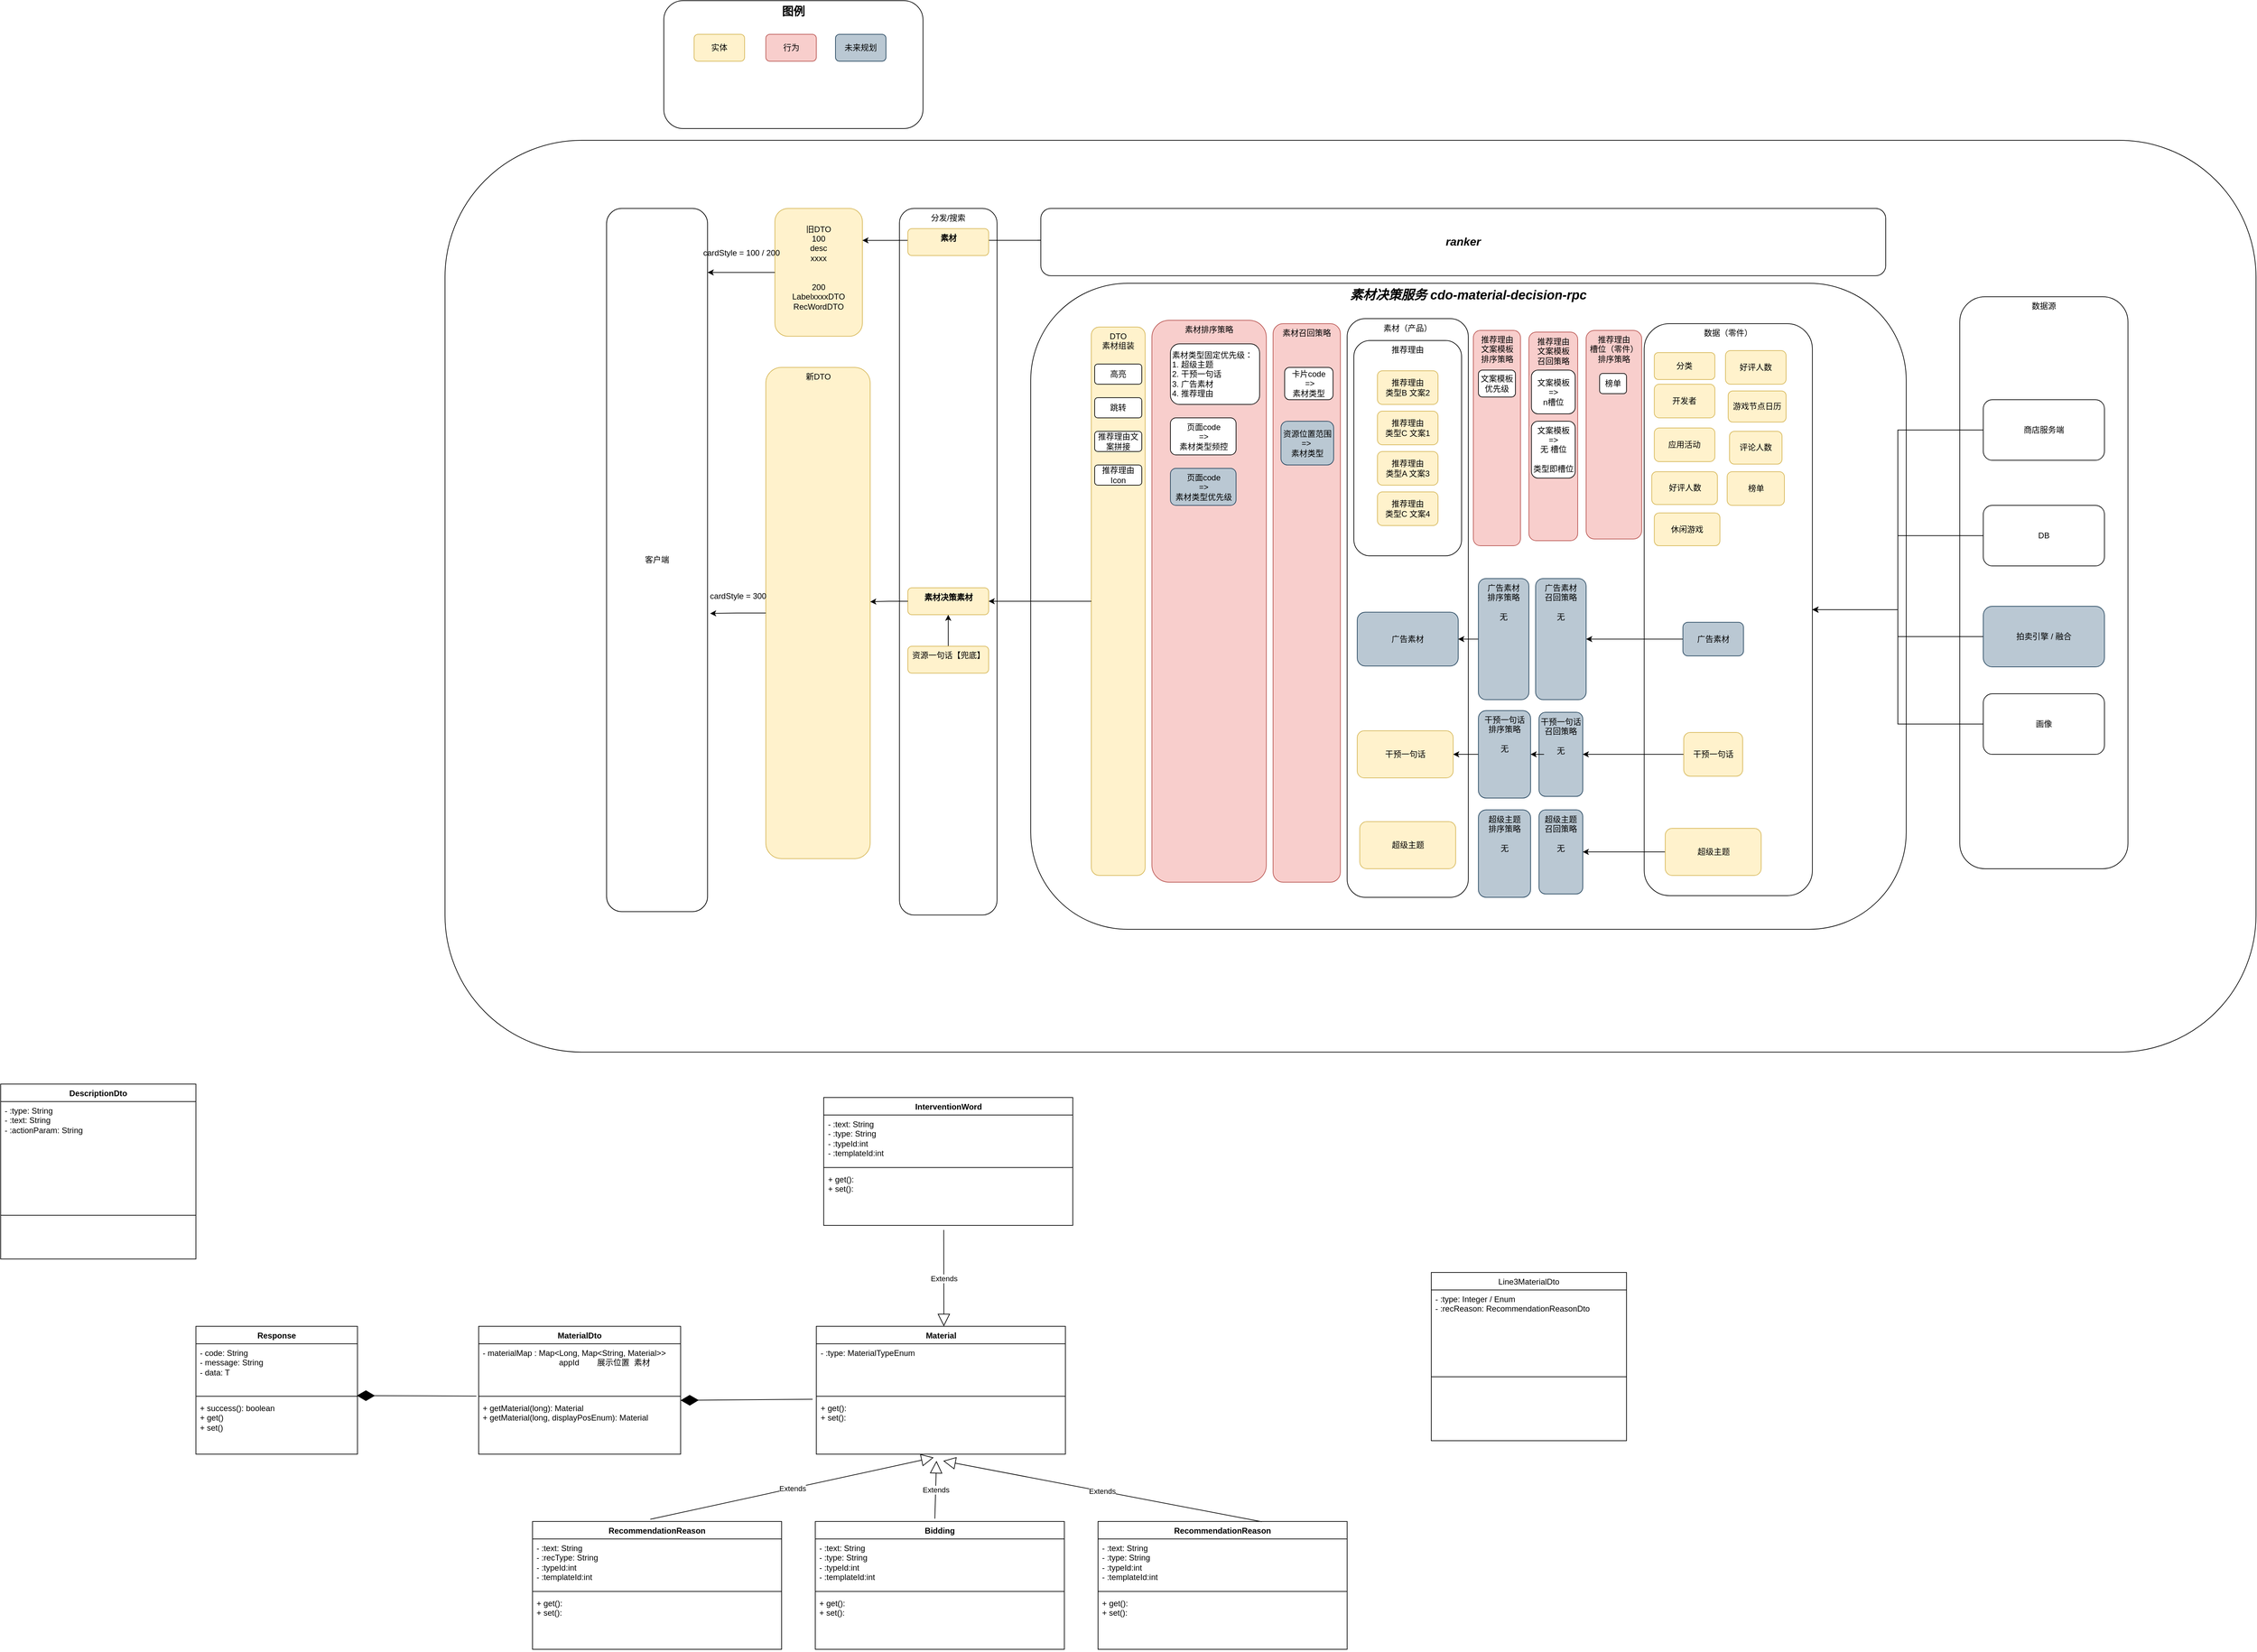 <mxfile version="24.8.6">
  <diagram name="第 1 页" id="8LxZiP1NVyg7wSqTXbnJ">
    <mxGraphModel dx="2522" dy="1633" grid="1" gridSize="10" guides="1" tooltips="1" connect="1" arrows="1" fold="1" page="1" pageScale="1" pageWidth="827" pageHeight="1169" math="0" shadow="0">
      <root>
        <mxCell id="0" />
        <mxCell id="1" parent="0" />
        <mxCell id="3B4yekNZGvFQ_pMUscjl-73" value="图例&lt;br style=&quot;font-size: 17px;&quot;&gt;&lt;div style=&quot;font-size: 17px;&quot;&gt;&lt;br style=&quot;font-size: 17px;&quot;&gt;&lt;div style=&quot;font-size: 17px;&quot;&gt;&lt;br style=&quot;font-size: 17px;&quot;&gt;&lt;/div&gt;&lt;/div&gt;" style="rounded=1;whiteSpace=wrap;html=1;verticalAlign=top;fontStyle=1;fontSize=17;" parent="1" vertex="1">
          <mxGeometry x="-165" y="-1110" width="385" height="190" as="geometry" />
        </mxCell>
        <mxCell id="3B4yekNZGvFQ_pMUscjl-66" value=" " style="rounded=1;whiteSpace=wrap;html=1;" parent="1" vertex="1">
          <mxGeometry x="-490" y="-902.5" width="2690" height="1355" as="geometry" />
        </mxCell>
        <mxCell id="1YZOs5OkidO7PdD_BnGx-1" value="素材决策服务 cdo-material-decision-rpc" style="rounded=1;whiteSpace=wrap;html=1;verticalAlign=top;fontStyle=3;fontSize=19;" parent="1" vertex="1">
          <mxGeometry x="380" y="-690" width="1300.47" height="960" as="geometry" />
        </mxCell>
        <mxCell id="3B4yekNZGvFQ_pMUscjl-64" value="数据源" style="rounded=1;whiteSpace=wrap;html=1;verticalAlign=top;" parent="1" vertex="1">
          <mxGeometry x="1760" y="-670" width="249.83" height="850" as="geometry" />
        </mxCell>
        <mxCell id="3B4yekNZGvFQ_pMUscjl-63" value="素材（产品）" style="rounded=1;whiteSpace=wrap;html=1;align=center;verticalAlign=top;" parent="1" vertex="1">
          <mxGeometry x="850" y="-637.5" width="180" height="860" as="geometry" />
        </mxCell>
        <mxCell id="mTAsUbE7UdsPs39N6bfx-13" style="edgeStyle=orthogonalEdgeStyle;rounded=0;orthogonalLoop=1;jettySize=auto;html=1;entryX=1;entryY=0.5;entryDx=0;entryDy=0;" parent="1" source="1YZOs5OkidO7PdD_BnGx-4" target="1YZOs5OkidO7PdD_BnGx-39" edge="1">
          <mxGeometry relative="1" as="geometry" />
        </mxCell>
        <mxCell id="1YZOs5OkidO7PdD_BnGx-4" value="拍卖引擎 / 融合" style="rounded=1;whiteSpace=wrap;html=1;fillColor=#bac8d3;strokeColor=#23445d;" parent="1" vertex="1">
          <mxGeometry x="1794.91" y="-210" width="180" height="90" as="geometry" />
        </mxCell>
        <mxCell id="1YZOs5OkidO7PdD_BnGx-7" value="客户端" style="rounded=1;whiteSpace=wrap;html=1;" parent="1" vertex="1">
          <mxGeometry x="-250" y="-801.25" width="150" height="1045" as="geometry" />
        </mxCell>
        <mxCell id="1YZOs5OkidO7PdD_BnGx-11" value="推荐理由" style="rounded=1;whiteSpace=wrap;html=1;align=center;verticalAlign=top;" parent="1" vertex="1">
          <mxGeometry x="860" y="-605" width="160" height="320" as="geometry" />
        </mxCell>
        <mxCell id="1YZOs5OkidO7PdD_BnGx-39" value="数据（零件）" style="rounded=1;whiteSpace=wrap;html=1;verticalAlign=top;" parent="1" vertex="1">
          <mxGeometry x="1291.25" y="-630" width="249.83" height="850" as="geometry" />
        </mxCell>
        <mxCell id="mTAsUbE7UdsPs39N6bfx-20" style="edgeStyle=orthogonalEdgeStyle;rounded=0;orthogonalLoop=1;jettySize=auto;html=1;entryX=1;entryY=0.5;entryDx=0;entryDy=0;" parent="1" source="1YZOs5OkidO7PdD_BnGx-44" target="1YZOs5OkidO7PdD_BnGx-39" edge="1">
          <mxGeometry relative="1" as="geometry" />
        </mxCell>
        <mxCell id="1YZOs5OkidO7PdD_BnGx-44" value="DB" style="rounded=1;whiteSpace=wrap;html=1;" parent="1" vertex="1">
          <mxGeometry x="1794.91" y="-360" width="180" height="90" as="geometry" />
        </mxCell>
        <mxCell id="1YZOs5OkidO7PdD_BnGx-58" value="广告素材" style="rounded=1;whiteSpace=wrap;html=1;fillColor=#bac8d3;strokeColor=#23445d;" parent="1" vertex="1">
          <mxGeometry x="865" y="-201.25" width="150" height="80" as="geometry" />
        </mxCell>
        <mxCell id="mTAsUbE7UdsPs39N6bfx-2" value="行为" style="rounded=1;whiteSpace=wrap;html=1;verticalAlign=middle;fillColor=#f8cecc;strokeColor=#b85450;" parent="1" vertex="1">
          <mxGeometry x="-13.46" y="-1060" width="75" height="40" as="geometry" />
        </mxCell>
        <mxCell id="1YZOs5OkidO7PdD_BnGx-67" value="榜单" style="rounded=1;whiteSpace=wrap;html=1;fillColor=#fff2cc;strokeColor=#d6b656;" parent="1" vertex="1">
          <mxGeometry x="1414.5" y="-410" width="85" height="50" as="geometry" />
        </mxCell>
        <mxCell id="1YZOs5OkidO7PdD_BnGx-69" value="分类" style="rounded=1;whiteSpace=wrap;html=1;fillColor=#fff2cc;strokeColor=#d6b656;" parent="1" vertex="1">
          <mxGeometry x="1306.25" y="-587" width="90" height="40" as="geometry" />
        </mxCell>
        <mxCell id="3B4yekNZGvFQ_pMUscjl-15" style="edgeStyle=orthogonalEdgeStyle;rounded=0;orthogonalLoop=1;jettySize=auto;html=1;entryX=1;entryY=0.5;entryDx=0;entryDy=0;" parent="1" source="3B4yekNZGvFQ_pMUscjl-21" target="mTAsUbE7UdsPs39N6bfx-82" edge="1">
          <mxGeometry relative="1" as="geometry" />
        </mxCell>
        <mxCell id="3B4yekNZGvFQ_pMUscjl-75" style="edgeStyle=orthogonalEdgeStyle;rounded=0;orthogonalLoop=1;jettySize=auto;html=1;entryX=1;entryY=0.5;entryDx=0;entryDy=0;" parent="1" source="1YZOs5OkidO7PdD_BnGx-78" target="3B4yekNZGvFQ_pMUscjl-22" edge="1">
          <mxGeometry relative="1" as="geometry" />
        </mxCell>
        <mxCell id="1YZOs5OkidO7PdD_BnGx-78" value="干预一句话" style="rounded=1;whiteSpace=wrap;html=1;fillColor=#fff2cc;strokeColor=#d6b656;" parent="1" vertex="1">
          <mxGeometry x="1350" y="-22.5" width="87.5" height="65" as="geometry" />
        </mxCell>
        <mxCell id="mTAsUbE7UdsPs39N6bfx-10" value="素材召回策略" style="rounded=1;whiteSpace=wrap;html=1;verticalAlign=top;fillColor=#f8cecc;strokeColor=#b85450;" parent="1" vertex="1">
          <mxGeometry x="740" y="-630" width="100" height="830" as="geometry" />
        </mxCell>
        <mxCell id="mTAsUbE7UdsPs39N6bfx-16" value="推荐理由&lt;br&gt;文案模板&lt;br&gt;召回策略" style="rounded=1;whiteSpace=wrap;html=1;verticalAlign=top;fillColor=#f8cecc;strokeColor=#b85450;" parent="1" vertex="1">
          <mxGeometry x="1120" y="-617.5" width="72.5" height="310" as="geometry" />
        </mxCell>
        <mxCell id="mTAsUbE7UdsPs39N6bfx-22" value="应用活动" style="rounded=1;whiteSpace=wrap;html=1;fillColor=#fff2cc;strokeColor=#d6b656;" parent="1" vertex="1">
          <mxGeometry x="1306.25" y="-475" width="90" height="50" as="geometry" />
        </mxCell>
        <mxCell id="mTAsUbE7UdsPs39N6bfx-26" value="素材排序策略" style="rounded=1;whiteSpace=wrap;html=1;verticalAlign=top;fillColor=#f8cecc;strokeColor=#b85450;" parent="1" vertex="1">
          <mxGeometry x="560" y="-635" width="170" height="835" as="geometry" />
        </mxCell>
        <mxCell id="mTAsUbE7UdsPs39N6bfx-28" value="素材类型固定优先级：&lt;div&gt;1. 超级主题&lt;br&gt;2. 干预一句话&lt;br&gt;3. 广告素材&lt;br&gt;4. 推荐理由&lt;/div&gt;" style="rounded=1;whiteSpace=wrap;html=1;align=left;" parent="1" vertex="1">
          <mxGeometry x="587.5" y="-600" width="132.5" height="90" as="geometry" />
        </mxCell>
        <mxCell id="mTAsUbE7UdsPs39N6bfx-29" value="DTO&lt;br&gt;素材组装" style="rounded=1;whiteSpace=wrap;html=1;verticalAlign=top;fillColor=#fff2cc;strokeColor=#d6b656;" parent="1" vertex="1">
          <mxGeometry x="470" y="-625" width="80" height="815" as="geometry" />
        </mxCell>
        <mxCell id="mTAsUbE7UdsPs39N6bfx-32" value="推荐理由&lt;br&gt;文案模板&lt;br&gt;排序策略" style="rounded=1;whiteSpace=wrap;html=1;verticalAlign=top;fillColor=#f8cecc;strokeColor=#b85450;" parent="1" vertex="1">
          <mxGeometry x="1037.5" y="-620" width="70" height="320" as="geometry" />
        </mxCell>
        <mxCell id="mTAsUbE7UdsPs39N6bfx-37" value="推荐理由&lt;br&gt;类型C 文案1" style="rounded=1;whiteSpace=wrap;html=1;fillColor=#fff2cc;strokeColor=#d6b656;" parent="1" vertex="1">
          <mxGeometry x="895" y="-500" width="90" height="50" as="geometry" />
        </mxCell>
        <mxCell id="mTAsUbE7UdsPs39N6bfx-39" value="文案模板&lt;br&gt;=&amp;gt;&lt;br&gt;n槽位" style="rounded=1;whiteSpace=wrap;html=1;" parent="1" vertex="1">
          <mxGeometry x="1123.75" y="-561" width="65" height="65" as="geometry" />
        </mxCell>
        <mxCell id="mTAsUbE7UdsPs39N6bfx-45" value="分发/搜索" style="rounded=1;whiteSpace=wrap;html=1;verticalAlign=top;" parent="1" vertex="1">
          <mxGeometry x="185" y="-801.25" width="145" height="1050" as="geometry" />
        </mxCell>
        <mxCell id="mTAsUbE7UdsPs39N6bfx-46" value="未来规划" style="rounded=1;whiteSpace=wrap;html=1;fillColor=#bac8d3;strokeColor=#23445d;" parent="1" vertex="1">
          <mxGeometry x="90" y="-1060" width="75" height="40" as="geometry" />
        </mxCell>
        <mxCell id="mTAsUbE7UdsPs39N6bfx-51" value="跳转" style="rounded=1;whiteSpace=wrap;html=1;" parent="1" vertex="1">
          <mxGeometry x="475" y="-520" width="70" height="30" as="geometry" />
        </mxCell>
        <mxCell id="mTAsUbE7UdsPs39N6bfx-52" value="高亮" style="rounded=1;whiteSpace=wrap;html=1;" parent="1" vertex="1">
          <mxGeometry x="475" y="-570" width="70" height="30" as="geometry" />
        </mxCell>
        <mxCell id="mTAsUbE7UdsPs39N6bfx-53" value="推荐理由&lt;br&gt;Icon" style="rounded=1;whiteSpace=wrap;html=1;" parent="1" vertex="1">
          <mxGeometry x="475" y="-420" width="70" height="30" as="geometry" />
        </mxCell>
        <mxCell id="mTAsUbE7UdsPs39N6bfx-54" value="推荐理由&lt;br&gt;类型C 文案4" style="rounded=1;whiteSpace=wrap;html=1;fillColor=#fff2cc;strokeColor=#d6b656;" parent="1" vertex="1">
          <mxGeometry x="895" y="-380" width="90" height="50" as="geometry" />
        </mxCell>
        <mxCell id="mTAsUbE7UdsPs39N6bfx-55" value="推荐理由&lt;br&gt;类型A 文案3" style="rounded=1;whiteSpace=wrap;html=1;fillColor=#fff2cc;strokeColor=#d6b656;" parent="1" vertex="1">
          <mxGeometry x="895" y="-440" width="90" height="50" as="geometry" />
        </mxCell>
        <mxCell id="mTAsUbE7UdsPs39N6bfx-57" value="推荐理由&lt;br&gt;槽位（零件）&lt;br&gt;排序策略" style="rounded=1;whiteSpace=wrap;html=1;verticalAlign=top;fillColor=#f8cecc;strokeColor=#b85450;" parent="1" vertex="1">
          <mxGeometry x="1205" y="-620" width="82.5" height="310" as="geometry" />
        </mxCell>
        <mxCell id="mTAsUbE7UdsPs39N6bfx-61" value="游戏节点日历" style="rounded=1;whiteSpace=wrap;html=1;fillColor=#fff2cc;strokeColor=#d6b656;" parent="1" vertex="1">
          <mxGeometry x="1416" y="-530" width="86" height="46.25" as="geometry" />
        </mxCell>
        <mxCell id="mTAsUbE7UdsPs39N6bfx-68" value="旧DTO&lt;br&gt;100&lt;br&gt;desc&lt;br&gt;xxxx&lt;br&gt;&lt;br&gt;&lt;br&gt;200&lt;br&gt;LabelxxxxDTO&lt;br&gt;RecWordDTO&lt;div&gt;&lt;br/&gt;&lt;/div&gt;" style="rounded=1;whiteSpace=wrap;html=1;fillColor=#fff2cc;strokeColor=#d6b656;" parent="1" vertex="1">
          <mxGeometry y="-801.25" width="130" height="190" as="geometry" />
        </mxCell>
        <mxCell id="mTAsUbE7UdsPs39N6bfx-70" value="新DTO" style="rounded=1;whiteSpace=wrap;html=1;verticalAlign=top;fillColor=#fff2cc;strokeColor=#d6b656;" parent="1" vertex="1">
          <mxGeometry x="-13.46" y="-565" width="155" height="730" as="geometry" />
        </mxCell>
        <mxCell id="3B4yekNZGvFQ_pMUscjl-6" style="edgeStyle=orthogonalEdgeStyle;rounded=0;orthogonalLoop=1;jettySize=auto;html=1;entryX=1;entryY=0.5;entryDx=0;entryDy=0;" parent="1" source="mTAsUbE7UdsPs39N6bfx-71" target="1YZOs5OkidO7PdD_BnGx-39" edge="1">
          <mxGeometry relative="1" as="geometry" />
        </mxCell>
        <mxCell id="mTAsUbE7UdsPs39N6bfx-71" value="画像" style="rounded=1;whiteSpace=wrap;html=1;" parent="1" vertex="1">
          <mxGeometry x="1794.92" y="-80" width="180" height="90" as="geometry" />
        </mxCell>
        <mxCell id="3B4yekNZGvFQ_pMUscjl-70" style="edgeStyle=orthogonalEdgeStyle;rounded=0;orthogonalLoop=1;jettySize=auto;html=1;entryX=0.5;entryY=1;entryDx=0;entryDy=0;" parent="1" source="mTAsUbE7UdsPs39N6bfx-65" target="mTAsUbE7UdsPs39N6bfx-72" edge="1">
          <mxGeometry relative="1" as="geometry" />
        </mxCell>
        <mxCell id="mTAsUbE7UdsPs39N6bfx-65" value="资源一句话【兜底】" style="rounded=1;whiteSpace=wrap;html=1;verticalAlign=top;fillColor=#fff2cc;strokeColor=#d6b656;" parent="1" vertex="1">
          <mxGeometry x="197.5" y="-150.62" width="120" height="40" as="geometry" />
        </mxCell>
        <mxCell id="mTAsUbE7UdsPs39N6bfx-72" value="&lt;b&gt;素材决策素材&lt;/b&gt;" style="rounded=1;whiteSpace=wrap;html=1;verticalAlign=top;fillColor=#fff2cc;strokeColor=#d6b656;" parent="1" vertex="1">
          <mxGeometry x="197.5" y="-237.5" width="120" height="40" as="geometry" />
        </mxCell>
        <mxCell id="mTAsUbE7UdsPs39N6bfx-74" value="好评人数" style="rounded=1;whiteSpace=wrap;html=1;fillColor=#fff2cc;strokeColor=#d6b656;" parent="1" vertex="1">
          <mxGeometry x="1302.5" y="-410" width="97.5" height="48.75" as="geometry" />
        </mxCell>
        <mxCell id="mTAsUbE7UdsPs39N6bfx-75" value="评论人数&lt;span style=&quot;color: rgba(0, 0, 0, 0); font-family: monospace; font-size: 0px; text-align: start; text-wrap: nowrap;&quot;&gt;%3CmxGraphModel%3E%3Croot%3E%3CmxCell%20id%3D%220%22%2F%3E%3CmxCell%20id%3D%221%22%20parent%3D%220%22%2F%3E%3CmxCell%20id%3D%222%22%20value%3D%22%E5%A5%BD%E8%AF%84%E4%BA%BA%E6%95%B0%22%20style%3D%22rounded%3D1%3BwhiteSpace%3Dwrap%3Bhtml%3D1%3BfillColor%3D%23fff2cc%3BstrokeColor%3D%23d6b656%3B%22%20vertex%3D%221%22%20parent%3D%221%22%3E%3CmxGeometry%20x%3D%221032.5%22%20y%3D%22554.38%22%20width%3D%2297.5%22%20height%3D%2248.75%22%20as%3D%22geometry%22%2F%3E%3C%2FmxCell%3E%3C%2Froot%3E%3C%2FmxGraphModel%3E&lt;/span&gt;" style="rounded=1;whiteSpace=wrap;html=1;fillColor=#fff2cc;strokeColor=#d6b656;" parent="1" vertex="1">
          <mxGeometry x="1418" y="-470" width="78" height="48.75" as="geometry" />
        </mxCell>
        <mxCell id="mTAsUbE7UdsPs39N6bfx-77" value="开发者" style="rounded=1;whiteSpace=wrap;html=1;fillColor=#fff2cc;strokeColor=#d6b656;" parent="1" vertex="1">
          <mxGeometry x="1306.25" y="-540" width="90" height="50" as="geometry" />
        </mxCell>
        <mxCell id="mTAsUbE7UdsPs39N6bfx-78" value="好评人数" style="rounded=1;whiteSpace=wrap;html=1;fillColor=#fff2cc;strokeColor=#d6b656;" parent="1" vertex="1">
          <mxGeometry x="1412" y="-590" width="90" height="50" as="geometry" />
        </mxCell>
        <mxCell id="mTAsUbE7UdsPs39N6bfx-82" value="干预一句话" style="rounded=1;whiteSpace=wrap;html=1;fillColor=#fff2cc;strokeColor=#d6b656;" parent="1" vertex="1">
          <mxGeometry x="865" y="-25" width="142.5" height="70" as="geometry" />
        </mxCell>
        <mxCell id="3B4yekNZGvFQ_pMUscjl-16" style="edgeStyle=orthogonalEdgeStyle;rounded=0;orthogonalLoop=1;jettySize=auto;html=1;entryX=1;entryY=0.5;entryDx=0;entryDy=0;" parent="1" source="3B4yekNZGvFQ_pMUscjl-19" target="1YZOs5OkidO7PdD_BnGx-58" edge="1">
          <mxGeometry relative="1" as="geometry" />
        </mxCell>
        <mxCell id="3B4yekNZGvFQ_pMUscjl-74" style="edgeStyle=orthogonalEdgeStyle;rounded=0;orthogonalLoop=1;jettySize=auto;html=1;entryX=1;entryY=0.5;entryDx=0;entryDy=0;" parent="1" source="3B4yekNZGvFQ_pMUscjl-13" target="3B4yekNZGvFQ_pMUscjl-18" edge="1">
          <mxGeometry relative="1" as="geometry" />
        </mxCell>
        <mxCell id="3B4yekNZGvFQ_pMUscjl-13" value="广告素材" style="rounded=1;whiteSpace=wrap;html=1;fillColor=#bac8d3;strokeColor=#23445d;" parent="1" vertex="1">
          <mxGeometry x="1348.75" y="-186.25" width="90" height="50" as="geometry" />
        </mxCell>
        <mxCell id="3B4yekNZGvFQ_pMUscjl-18" value="广告素材&lt;br&gt;召回策略&lt;br&gt;&lt;br&gt;无" style="rounded=1;whiteSpace=wrap;html=1;verticalAlign=top;fillColor=#bac8d3;strokeColor=#23445d;" parent="1" vertex="1">
          <mxGeometry x="1130" y="-251.25" width="75" height="180" as="geometry" />
        </mxCell>
        <mxCell id="3B4yekNZGvFQ_pMUscjl-19" value="广告素材&lt;br&gt;排序策略&lt;br&gt;&lt;br&gt;无" style="rounded=1;whiteSpace=wrap;html=1;verticalAlign=top;fillColor=#bac8d3;strokeColor=#23445d;" parent="1" vertex="1">
          <mxGeometry x="1045" y="-251.25" width="75" height="180" as="geometry" />
        </mxCell>
        <mxCell id="3B4yekNZGvFQ_pMUscjl-22" value="干预一句话&lt;br&gt;召回策略&lt;br&gt;&lt;br&gt;无" style="rounded=1;whiteSpace=wrap;html=1;verticalAlign=top;fillColor=#bac8d3;strokeColor=#23445d;" parent="1" vertex="1">
          <mxGeometry x="1135" y="-52.5" width="65" height="125" as="geometry" />
        </mxCell>
        <mxCell id="3B4yekNZGvFQ_pMUscjl-24" value="卡片code&lt;br&gt;&amp;nbsp;=&amp;gt;&lt;br&gt;素材类型" style="rounded=1;whiteSpace=wrap;html=1;" parent="1" vertex="1">
          <mxGeometry x="757.18" y="-565" width="71.88" height="48" as="geometry" />
        </mxCell>
        <mxCell id="3B4yekNZGvFQ_pMUscjl-25" value="资源位置范围&lt;br&gt;=&amp;gt;&amp;nbsp;&lt;br&gt;素材类型" style="rounded=1;whiteSpace=wrap;html=1;fillColor=#bac8d3;strokeColor=#23445d;" parent="1" vertex="1">
          <mxGeometry x="751.71" y="-485" width="78.29" height="65" as="geometry" />
        </mxCell>
        <mxCell id="3B4yekNZGvFQ_pMUscjl-28" value="超级主题" style="rounded=1;whiteSpace=wrap;html=1;fillColor=#fff2cc;strokeColor=#d6b656;" parent="1" vertex="1">
          <mxGeometry x="868.75" y="110" width="142.5" height="70" as="geometry" />
        </mxCell>
        <mxCell id="3B4yekNZGvFQ_pMUscjl-35" style="edgeStyle=orthogonalEdgeStyle;rounded=0;orthogonalLoop=1;jettySize=auto;html=1;entryX=1;entryY=0.5;entryDx=0;entryDy=0;" parent="1" source="mTAsUbE7UdsPs39N6bfx-29" target="mTAsUbE7UdsPs39N6bfx-72" edge="1">
          <mxGeometry relative="1" as="geometry" />
        </mxCell>
        <mxCell id="3B4yekNZGvFQ_pMUscjl-38" style="edgeStyle=orthogonalEdgeStyle;rounded=0;orthogonalLoop=1;jettySize=auto;html=1;entryX=1.001;entryY=0.091;entryDx=0;entryDy=0;entryPerimeter=0;" parent="1" source="mTAsUbE7UdsPs39N6bfx-68" target="1YZOs5OkidO7PdD_BnGx-7" edge="1">
          <mxGeometry relative="1" as="geometry" />
        </mxCell>
        <mxCell id="3B4yekNZGvFQ_pMUscjl-39" style="edgeStyle=orthogonalEdgeStyle;rounded=0;orthogonalLoop=1;jettySize=auto;html=1;entryX=1.025;entryY=0.576;entryDx=0;entryDy=0;entryPerimeter=0;" parent="1" source="mTAsUbE7UdsPs39N6bfx-70" target="1YZOs5OkidO7PdD_BnGx-7" edge="1">
          <mxGeometry relative="1" as="geometry" />
        </mxCell>
        <mxCell id="3B4yekNZGvFQ_pMUscjl-42" style="edgeStyle=orthogonalEdgeStyle;rounded=0;orthogonalLoop=1;jettySize=auto;html=1;entryX=1;entryY=0.25;entryDx=0;entryDy=0;" parent="1" target="mTAsUbE7UdsPs39N6bfx-68" edge="1">
          <mxGeometry relative="1" as="geometry">
            <mxPoint x="390" y="-754" as="sourcePoint" />
            <mxPoint x="205" y="-716.25" as="targetPoint" />
            <Array as="points">
              <mxPoint x="470" y="-754" />
              <mxPoint x="205" y="-754" />
            </Array>
          </mxGeometry>
        </mxCell>
        <mxCell id="3B4yekNZGvFQ_pMUscjl-41" value="&lt;b&gt;&lt;font style=&quot;font-size: 17px;&quot;&gt;&lt;i&gt;ranker&lt;/i&gt;&lt;/font&gt;&lt;/b&gt;" style="rounded=1;whiteSpace=wrap;html=1;" parent="1" vertex="1">
          <mxGeometry x="395" y="-801.25" width="1255" height="100" as="geometry" />
        </mxCell>
        <mxCell id="3B4yekNZGvFQ_pMUscjl-44" value="cardStyle = 100 / 200" style="text;html=1;align=center;verticalAlign=middle;resizable=0;points=[];autosize=1;strokeColor=none;fillColor=none;" parent="1" vertex="1">
          <mxGeometry x="-120" y="-750" width="140" height="30" as="geometry" />
        </mxCell>
        <mxCell id="3B4yekNZGvFQ_pMUscjl-45" value="cardStyle = 300" style="text;html=1;align=center;verticalAlign=middle;resizable=0;points=[];autosize=1;strokeColor=none;fillColor=none;" parent="1" vertex="1">
          <mxGeometry x="-110" y="-240" width="110" height="30" as="geometry" />
        </mxCell>
        <mxCell id="3B4yekNZGvFQ_pMUscjl-76" style="edgeStyle=orthogonalEdgeStyle;rounded=0;orthogonalLoop=1;jettySize=auto;html=1;entryX=1;entryY=0.5;entryDx=0;entryDy=0;" parent="1" source="3B4yekNZGvFQ_pMUscjl-48" target="3B4yekNZGvFQ_pMUscjl-31" edge="1">
          <mxGeometry relative="1" as="geometry" />
        </mxCell>
        <mxCell id="3B4yekNZGvFQ_pMUscjl-48" value="超级主题" style="rounded=1;whiteSpace=wrap;html=1;fillColor=#fff2cc;strokeColor=#d6b656;" parent="1" vertex="1">
          <mxGeometry x="1322.5" y="120" width="142.5" height="70" as="geometry" />
        </mxCell>
        <mxCell id="3B4yekNZGvFQ_pMUscjl-53" style="edgeStyle=orthogonalEdgeStyle;rounded=0;orthogonalLoop=1;jettySize=auto;html=1;entryX=1;entryY=0.5;entryDx=0;entryDy=0;" parent="1" source="3B4yekNZGvFQ_pMUscjl-52" target="1YZOs5OkidO7PdD_BnGx-39" edge="1">
          <mxGeometry relative="1" as="geometry" />
        </mxCell>
        <mxCell id="3B4yekNZGvFQ_pMUscjl-52" value="商店服务端" style="rounded=1;whiteSpace=wrap;html=1;" parent="1" vertex="1">
          <mxGeometry x="1794.91" y="-517" width="180" height="90" as="geometry" />
        </mxCell>
        <mxCell id="3B4yekNZGvFQ_pMUscjl-56" value="榜单" style="rounded=1;whiteSpace=wrap;html=1;" parent="1" vertex="1">
          <mxGeometry x="1225" y="-556" width="40" height="30" as="geometry" />
        </mxCell>
        <mxCell id="3B4yekNZGvFQ_pMUscjl-31" value="超级主题&lt;br&gt;召回策略&lt;br&gt;&lt;br&gt;无" style="rounded=1;whiteSpace=wrap;html=1;verticalAlign=top;fillColor=#bac8d3;strokeColor=#23445d;" parent="1" vertex="1">
          <mxGeometry x="1135" y="92.5" width="65" height="125" as="geometry" />
        </mxCell>
        <mxCell id="3B4yekNZGvFQ_pMUscjl-29" value="超级主题&lt;br&gt;排序策略&lt;br&gt;&lt;br&gt;无" style="rounded=1;whiteSpace=wrap;html=1;verticalAlign=top;fillColor=#bac8d3;strokeColor=#23445d;" parent="1" vertex="1">
          <mxGeometry x="1045" y="92.5" width="77.5" height="130" as="geometry" />
        </mxCell>
        <mxCell id="3B4yekNZGvFQ_pMUscjl-69" value="实体" style="rounded=1;whiteSpace=wrap;html=1;verticalAlign=middle;fillColor=#fff2cc;strokeColor=#d6b656;" parent="1" vertex="1">
          <mxGeometry x="-120" y="-1060" width="75" height="40" as="geometry" />
        </mxCell>
        <mxCell id="3B4yekNZGvFQ_pMUscjl-71" style="edgeStyle=orthogonalEdgeStyle;rounded=0;orthogonalLoop=1;jettySize=auto;html=1;entryX=1;entryY=0.477;entryDx=0;entryDy=0;entryPerimeter=0;" parent="1" source="mTAsUbE7UdsPs39N6bfx-72" target="mTAsUbE7UdsPs39N6bfx-70" edge="1">
          <mxGeometry relative="1" as="geometry" />
        </mxCell>
        <mxCell id="3B4yekNZGvFQ_pMUscjl-72" value="文案模板优先级" style="rounded=1;whiteSpace=wrap;html=1;" parent="1" vertex="1">
          <mxGeometry x="1045" y="-561" width="55" height="40" as="geometry" />
        </mxCell>
        <mxCell id="3B4yekNZGvFQ_pMUscjl-82" value="页面code&lt;br&gt;=&amp;gt;&lt;br&gt;素材类型频控" style="rounded=1;whiteSpace=wrap;html=1;" parent="1" vertex="1">
          <mxGeometry x="587.5" y="-490" width="97.5" height="55" as="geometry" />
        </mxCell>
        <mxCell id="3B4yekNZGvFQ_pMUscjl-83" value="页面code&lt;br&gt;=&amp;gt;&lt;br&gt;素材类型优先级" style="rounded=1;whiteSpace=wrap;html=1;fillColor=#bac8d3;strokeColor=#23445d;" parent="1" vertex="1">
          <mxGeometry x="587.5" y="-415" width="97.5" height="55" as="geometry" />
        </mxCell>
        <mxCell id="3B4yekNZGvFQ_pMUscjl-84" value="文案模板&lt;br&gt;=&amp;gt;&lt;br&gt;无 槽位&lt;br&gt;&lt;br&gt;类型即槽位" style="rounded=1;whiteSpace=wrap;html=1;" parent="1" vertex="1">
          <mxGeometry x="1123.75" y="-485" width="65" height="84.5" as="geometry" />
        </mxCell>
        <mxCell id="5NM-MxCQULftXHbTaLZO-9" value="休闲游戏" style="rounded=1;whiteSpace=wrap;html=1;fillColor=#fff2cc;strokeColor=#d6b656;" parent="1" vertex="1">
          <mxGeometry x="1306.25" y="-348.75" width="97.5" height="48.75" as="geometry" />
        </mxCell>
        <mxCell id="5NM-MxCQULftXHbTaLZO-10" value="" style="edgeStyle=orthogonalEdgeStyle;rounded=0;orthogonalLoop=1;jettySize=auto;html=1;entryX=1;entryY=0.5;entryDx=0;entryDy=0;" parent="1" source="3B4yekNZGvFQ_pMUscjl-22" target="3B4yekNZGvFQ_pMUscjl-21" edge="1">
          <mxGeometry relative="1" as="geometry">
            <mxPoint x="1135" y="10" as="sourcePoint" />
            <mxPoint x="993" y="10" as="targetPoint" />
          </mxGeometry>
        </mxCell>
        <mxCell id="3B4yekNZGvFQ_pMUscjl-21" value="干预一句话&lt;br&gt;排序策略&lt;br&gt;&lt;br&gt;无" style="rounded=1;whiteSpace=wrap;html=1;verticalAlign=top;fillColor=#bac8d3;strokeColor=#23445d;" parent="1" vertex="1">
          <mxGeometry x="1045" y="-55" width="77.5" height="130" as="geometry" />
        </mxCell>
        <mxCell id="5NM-MxCQULftXHbTaLZO-11" value="&lt;b&gt;素材&lt;/b&gt;" style="rounded=1;whiteSpace=wrap;html=1;verticalAlign=top;fillColor=#fff2cc;strokeColor=#d6b656;" parent="1" vertex="1">
          <mxGeometry x="197.5" y="-771.25" width="120" height="40" as="geometry" />
        </mxCell>
        <mxCell id="5NM-MxCQULftXHbTaLZO-15" value="推荐理由&lt;br&gt;类型B 文案2" style="rounded=1;whiteSpace=wrap;html=1;fillColor=#fff2cc;strokeColor=#d6b656;" parent="1" vertex="1">
          <mxGeometry x="895" y="-560" width="90" height="50" as="geometry" />
        </mxCell>
        <mxCell id="5NM-MxCQULftXHbTaLZO-19" value="推荐理由文案拼接" style="rounded=1;whiteSpace=wrap;html=1;" parent="1" vertex="1">
          <mxGeometry x="475" y="-470" width="70" height="30" as="geometry" />
        </mxCell>
        <mxCell id="e3bZxWL-fzK4BdplxbSo-19" value="&lt;span style=&quot;font-weight: 400; text-align: left;&quot;&gt;Line3MaterialDto&lt;/span&gt;" style="swimlane;fontStyle=1;align=center;verticalAlign=top;childLayout=stackLayout;horizontal=1;startSize=26;horizontalStack=0;resizeParent=1;resizeParentMax=0;resizeLast=0;collapsible=1;marginBottom=0;whiteSpace=wrap;html=1;" vertex="1" parent="1">
          <mxGeometry x="975" y="780" width="290" height="250" as="geometry" />
        </mxCell>
        <mxCell id="e3bZxWL-fzK4BdplxbSo-20" value="- :type: Integer / Enum&lt;br&gt;- :recReason: RecommendationReasonDto" style="text;strokeColor=none;fillColor=none;align=left;verticalAlign=top;spacingLeft=4;spacingRight=4;overflow=hidden;rotatable=0;points=[[0,0.5],[1,0.5]];portConstraint=eastwest;whiteSpace=wrap;html=1;" vertex="1" parent="e3bZxWL-fzK4BdplxbSo-19">
          <mxGeometry y="26" width="290" height="34" as="geometry" />
        </mxCell>
        <mxCell id="e3bZxWL-fzK4BdplxbSo-21" value="" style="line;strokeWidth=1;fillColor=none;align=left;verticalAlign=middle;spacingTop=-1;spacingLeft=3;spacingRight=3;rotatable=0;labelPosition=right;points=[];portConstraint=eastwest;strokeColor=inherit;" vertex="1" parent="e3bZxWL-fzK4BdplxbSo-19">
          <mxGeometry y="60" width="290" height="190" as="geometry" />
        </mxCell>
        <mxCell id="e3bZxWL-fzK4BdplxbSo-27" value="&lt;span style=&quot;text-align: left;&quot;&gt;DescriptionDto&lt;/span&gt;" style="swimlane;fontStyle=1;align=center;verticalAlign=top;childLayout=stackLayout;horizontal=1;startSize=26;horizontalStack=0;resizeParent=1;resizeParentMax=0;resizeLast=0;collapsible=1;marginBottom=0;whiteSpace=wrap;html=1;" vertex="1" parent="1">
          <mxGeometry x="-1150" y="500" width="290" height="260" as="geometry" />
        </mxCell>
        <mxCell id="e3bZxWL-fzK4BdplxbSo-28" value="- :type: String&lt;br&gt;- :text: String&lt;br&gt;- :actionParam: String&lt;div&gt;&lt;br&gt;&lt;/div&gt;" style="text;strokeColor=none;fillColor=none;align=left;verticalAlign=top;spacingLeft=4;spacingRight=4;overflow=hidden;rotatable=0;points=[[0,0.5],[1,0.5]];portConstraint=eastwest;whiteSpace=wrap;html=1;" vertex="1" parent="e3bZxWL-fzK4BdplxbSo-27">
          <mxGeometry y="26" width="290" height="104" as="geometry" />
        </mxCell>
        <mxCell id="e3bZxWL-fzK4BdplxbSo-29" value="" style="line;strokeWidth=1;fillColor=none;align=left;verticalAlign=middle;spacingTop=-1;spacingLeft=3;spacingRight=3;rotatable=0;labelPosition=right;points=[];portConstraint=eastwest;strokeColor=inherit;" vertex="1" parent="e3bZxWL-fzK4BdplxbSo-27">
          <mxGeometry y="130" width="290" height="130" as="geometry" />
        </mxCell>
        <mxCell id="e3bZxWL-fzK4BdplxbSo-30" value="MaterialDto" style="swimlane;fontStyle=1;align=center;verticalAlign=top;childLayout=stackLayout;horizontal=1;startSize=26;horizontalStack=0;resizeParent=1;resizeParentMax=0;resizeLast=0;collapsible=1;marginBottom=0;whiteSpace=wrap;html=1;" vertex="1" parent="1">
          <mxGeometry x="-440" y="860" width="300" height="190" as="geometry" />
        </mxCell>
        <mxCell id="e3bZxWL-fzK4BdplxbSo-31" value="- materialMap : Map&amp;lt;Long, Map&amp;lt;String, Material&amp;gt;&amp;gt;&lt;br&gt;&lt;span style=&quot;white-space: pre;&quot;&gt;&#x9;&lt;/span&gt;&lt;span style=&quot;white-space: pre;&quot;&gt;&#x9;&lt;/span&gt;&lt;span style=&quot;white-space: pre;&quot;&gt;&#x9;&lt;/span&gt;&lt;span style=&quot;white-space: pre;&quot;&gt;&#x9;&lt;/span&gt;&amp;nbsp; appId&amp;nbsp; &amp;nbsp; &amp;nbsp; &amp;nbsp; 展示位置&amp;nbsp; 素材" style="text;strokeColor=none;fillColor=none;align=left;verticalAlign=top;spacingLeft=4;spacingRight=4;overflow=hidden;rotatable=0;points=[[0,0.5],[1,0.5]];portConstraint=eastwest;whiteSpace=wrap;html=1;" vertex="1" parent="e3bZxWL-fzK4BdplxbSo-30">
          <mxGeometry y="26" width="300" height="74" as="geometry" />
        </mxCell>
        <mxCell id="e3bZxWL-fzK4BdplxbSo-32" value="" style="line;strokeWidth=1;fillColor=none;align=left;verticalAlign=middle;spacingTop=-1;spacingLeft=3;spacingRight=3;rotatable=0;labelPosition=right;points=[];portConstraint=eastwest;strokeColor=inherit;" vertex="1" parent="e3bZxWL-fzK4BdplxbSo-30">
          <mxGeometry y="100" width="300" height="8" as="geometry" />
        </mxCell>
        <mxCell id="e3bZxWL-fzK4BdplxbSo-33" value="+ getMaterial(long): Material&lt;br&gt;+ getMaterial(long, displayPosEnum): Material" style="text;strokeColor=none;fillColor=none;align=left;verticalAlign=top;spacingLeft=4;spacingRight=4;overflow=hidden;rotatable=0;points=[[0,0.5],[1,0.5]];portConstraint=eastwest;whiteSpace=wrap;html=1;" vertex="1" parent="e3bZxWL-fzK4BdplxbSo-30">
          <mxGeometry y="108" width="300" height="82" as="geometry" />
        </mxCell>
        <mxCell id="e3bZxWL-fzK4BdplxbSo-34" value="Response" style="swimlane;fontStyle=1;align=center;verticalAlign=top;childLayout=stackLayout;horizontal=1;startSize=26;horizontalStack=0;resizeParent=1;resizeParentMax=0;resizeLast=0;collapsible=1;marginBottom=0;whiteSpace=wrap;html=1;" vertex="1" parent="1">
          <mxGeometry x="-860" y="860" width="240" height="190" as="geometry" />
        </mxCell>
        <mxCell id="e3bZxWL-fzK4BdplxbSo-35" value="- code: String&amp;nbsp;&lt;br&gt;- message: String&lt;br&gt;- data: T" style="text;strokeColor=none;fillColor=none;align=left;verticalAlign=top;spacingLeft=4;spacingRight=4;overflow=hidden;rotatable=0;points=[[0,0.5],[1,0.5]];portConstraint=eastwest;whiteSpace=wrap;html=1;" vertex="1" parent="e3bZxWL-fzK4BdplxbSo-34">
          <mxGeometry y="26" width="240" height="74" as="geometry" />
        </mxCell>
        <mxCell id="e3bZxWL-fzK4BdplxbSo-36" value="" style="line;strokeWidth=1;fillColor=none;align=left;verticalAlign=middle;spacingTop=-1;spacingLeft=3;spacingRight=3;rotatable=0;labelPosition=right;points=[];portConstraint=eastwest;strokeColor=inherit;" vertex="1" parent="e3bZxWL-fzK4BdplxbSo-34">
          <mxGeometry y="100" width="240" height="8" as="geometry" />
        </mxCell>
        <mxCell id="e3bZxWL-fzK4BdplxbSo-37" value="+ success(): boolean&lt;br&gt;+ get()&lt;br&gt;+ set()" style="text;strokeColor=none;fillColor=none;align=left;verticalAlign=top;spacingLeft=4;spacingRight=4;overflow=hidden;rotatable=0;points=[[0,0.5],[1,0.5]];portConstraint=eastwest;whiteSpace=wrap;html=1;" vertex="1" parent="e3bZxWL-fzK4BdplxbSo-34">
          <mxGeometry y="108" width="240" height="82" as="geometry" />
        </mxCell>
        <mxCell id="e3bZxWL-fzK4BdplxbSo-43" value="" style="endArrow=diamondThin;endFill=1;endSize=24;html=1;rounded=0;entryX=0.996;entryY=1.04;entryDx=0;entryDy=0;entryPerimeter=0;exitX=-0.011;exitY=-0.052;exitDx=0;exitDy=0;exitPerimeter=0;" edge="1" parent="1" source="e3bZxWL-fzK4BdplxbSo-33" target="e3bZxWL-fzK4BdplxbSo-35">
          <mxGeometry width="160" relative="1" as="geometry">
            <mxPoint x="-660" y="920" as="sourcePoint" />
            <mxPoint x="-500" y="920" as="targetPoint" />
          </mxGeometry>
        </mxCell>
        <mxCell id="e3bZxWL-fzK4BdplxbSo-47" value="&lt;span style=&quot;text-align: left;&quot;&gt;Material&lt;/span&gt;" style="swimlane;fontStyle=1;align=center;verticalAlign=top;childLayout=stackLayout;horizontal=1;startSize=26;horizontalStack=0;resizeParent=1;resizeParentMax=0;resizeLast=0;collapsible=1;marginBottom=0;whiteSpace=wrap;html=1;" vertex="1" parent="1">
          <mxGeometry x="61.54" y="860" width="370" height="190" as="geometry" />
        </mxCell>
        <mxCell id="e3bZxWL-fzK4BdplxbSo-48" value="- :type: MaterialTypeEnum&lt;div&gt;&lt;br&gt;&lt;/div&gt;" style="text;strokeColor=none;fillColor=none;align=left;verticalAlign=top;spacingLeft=4;spacingRight=4;overflow=hidden;rotatable=0;points=[[0,0.5],[1,0.5]];portConstraint=eastwest;whiteSpace=wrap;html=1;" vertex="1" parent="e3bZxWL-fzK4BdplxbSo-47">
          <mxGeometry y="26" width="370" height="74" as="geometry" />
        </mxCell>
        <mxCell id="e3bZxWL-fzK4BdplxbSo-49" value="" style="line;strokeWidth=1;fillColor=none;align=left;verticalAlign=middle;spacingTop=-1;spacingLeft=3;spacingRight=3;rotatable=0;labelPosition=right;points=[];portConstraint=eastwest;strokeColor=inherit;" vertex="1" parent="e3bZxWL-fzK4BdplxbSo-47">
          <mxGeometry y="100" width="370" height="8" as="geometry" />
        </mxCell>
        <mxCell id="e3bZxWL-fzK4BdplxbSo-50" value="+ get():&lt;br&gt;+ set():" style="text;strokeColor=none;fillColor=none;align=left;verticalAlign=top;spacingLeft=4;spacingRight=4;overflow=hidden;rotatable=0;points=[[0,0.5],[1,0.5]];portConstraint=eastwest;whiteSpace=wrap;html=1;" vertex="1" parent="e3bZxWL-fzK4BdplxbSo-47">
          <mxGeometry y="108" width="370" height="82" as="geometry" />
        </mxCell>
        <mxCell id="e3bZxWL-fzK4BdplxbSo-51" value="" style="endArrow=diamondThin;endFill=1;endSize=24;html=1;rounded=0;entryX=0.996;entryY=1.04;entryDx=0;entryDy=0;entryPerimeter=0;exitX=-0.015;exitY=0.004;exitDx=0;exitDy=0;exitPerimeter=0;" edge="1" parent="1" source="e3bZxWL-fzK4BdplxbSo-50">
          <mxGeometry width="160" relative="1" as="geometry">
            <mxPoint x="-12.16" y="972.424" as="sourcePoint" />
            <mxPoint x="-140" y="970" as="targetPoint" />
          </mxGeometry>
        </mxCell>
        <mxCell id="e3bZxWL-fzK4BdplxbSo-52" value="&lt;span style=&quot;text-align: left;&quot;&gt;RecommendationReason&lt;/span&gt;" style="swimlane;fontStyle=1;align=center;verticalAlign=top;childLayout=stackLayout;horizontal=1;startSize=26;horizontalStack=0;resizeParent=1;resizeParentMax=0;resizeLast=0;collapsible=1;marginBottom=0;whiteSpace=wrap;html=1;" vertex="1" parent="1">
          <mxGeometry x="-360" y="1150" width="370" height="190" as="geometry" />
        </mxCell>
        <mxCell id="e3bZxWL-fzK4BdplxbSo-53" value="- :text: String&lt;br&gt;- :recType: String&lt;br&gt;- :typeId:int&lt;br&gt;- :templateId:int&lt;div&gt;&lt;br&gt;&lt;/div&gt;" style="text;strokeColor=none;fillColor=none;align=left;verticalAlign=top;spacingLeft=4;spacingRight=4;overflow=hidden;rotatable=0;points=[[0,0.5],[1,0.5]];portConstraint=eastwest;whiteSpace=wrap;html=1;" vertex="1" parent="e3bZxWL-fzK4BdplxbSo-52">
          <mxGeometry y="26" width="370" height="74" as="geometry" />
        </mxCell>
        <mxCell id="e3bZxWL-fzK4BdplxbSo-54" value="" style="line;strokeWidth=1;fillColor=none;align=left;verticalAlign=middle;spacingTop=-1;spacingLeft=3;spacingRight=3;rotatable=0;labelPosition=right;points=[];portConstraint=eastwest;strokeColor=inherit;" vertex="1" parent="e3bZxWL-fzK4BdplxbSo-52">
          <mxGeometry y="100" width="370" height="8" as="geometry" />
        </mxCell>
        <mxCell id="e3bZxWL-fzK4BdplxbSo-55" value="+ get():&lt;br&gt;+ set():" style="text;strokeColor=none;fillColor=none;align=left;verticalAlign=top;spacingLeft=4;spacingRight=4;overflow=hidden;rotatable=0;points=[[0,0.5],[1,0.5]];portConstraint=eastwest;whiteSpace=wrap;html=1;" vertex="1" parent="e3bZxWL-fzK4BdplxbSo-52">
          <mxGeometry y="108" width="370" height="82" as="geometry" />
        </mxCell>
        <mxCell id="e3bZxWL-fzK4BdplxbSo-56" value="&lt;div style=&quot;text-align: left;&quot;&gt;&lt;span style=&quot;background-color: initial;&quot;&gt;Bidding&lt;/span&gt;&lt;/div&gt;" style="swimlane;fontStyle=1;align=center;verticalAlign=top;childLayout=stackLayout;horizontal=1;startSize=26;horizontalStack=0;resizeParent=1;resizeParentMax=0;resizeLast=0;collapsible=1;marginBottom=0;whiteSpace=wrap;html=1;" vertex="1" parent="1">
          <mxGeometry x="60" y="1150" width="370" height="190" as="geometry" />
        </mxCell>
        <mxCell id="e3bZxWL-fzK4BdplxbSo-57" value="- :text: String&lt;br&gt;- :type: String&lt;br&gt;- :typeId:int&lt;br&gt;- :templateId:int&lt;div&gt;&lt;br&gt;&lt;/div&gt;" style="text;strokeColor=none;fillColor=none;align=left;verticalAlign=top;spacingLeft=4;spacingRight=4;overflow=hidden;rotatable=0;points=[[0,0.5],[1,0.5]];portConstraint=eastwest;whiteSpace=wrap;html=1;" vertex="1" parent="e3bZxWL-fzK4BdplxbSo-56">
          <mxGeometry y="26" width="370" height="74" as="geometry" />
        </mxCell>
        <mxCell id="e3bZxWL-fzK4BdplxbSo-58" value="" style="line;strokeWidth=1;fillColor=none;align=left;verticalAlign=middle;spacingTop=-1;spacingLeft=3;spacingRight=3;rotatable=0;labelPosition=right;points=[];portConstraint=eastwest;strokeColor=inherit;" vertex="1" parent="e3bZxWL-fzK4BdplxbSo-56">
          <mxGeometry y="100" width="370" height="8" as="geometry" />
        </mxCell>
        <mxCell id="e3bZxWL-fzK4BdplxbSo-59" value="+ get():&lt;br&gt;+ set():" style="text;strokeColor=none;fillColor=none;align=left;verticalAlign=top;spacingLeft=4;spacingRight=4;overflow=hidden;rotatable=0;points=[[0,0.5],[1,0.5]];portConstraint=eastwest;whiteSpace=wrap;html=1;" vertex="1" parent="e3bZxWL-fzK4BdplxbSo-56">
          <mxGeometry y="108" width="370" height="82" as="geometry" />
        </mxCell>
        <mxCell id="e3bZxWL-fzK4BdplxbSo-60" value="&lt;span style=&quot;text-align: left;&quot;&gt;RecommendationReason&lt;/span&gt;" style="swimlane;fontStyle=1;align=center;verticalAlign=top;childLayout=stackLayout;horizontal=1;startSize=26;horizontalStack=0;resizeParent=1;resizeParentMax=0;resizeLast=0;collapsible=1;marginBottom=0;whiteSpace=wrap;html=1;" vertex="1" parent="1">
          <mxGeometry x="480" y="1150" width="370" height="190" as="geometry" />
        </mxCell>
        <mxCell id="e3bZxWL-fzK4BdplxbSo-61" value="- :text: String&lt;br&gt;- :type: String&lt;br&gt;- :typeId:int&lt;br&gt;- :templateId:int&lt;div&gt;&lt;br&gt;&lt;/div&gt;" style="text;strokeColor=none;fillColor=none;align=left;verticalAlign=top;spacingLeft=4;spacingRight=4;overflow=hidden;rotatable=0;points=[[0,0.5],[1,0.5]];portConstraint=eastwest;whiteSpace=wrap;html=1;" vertex="1" parent="e3bZxWL-fzK4BdplxbSo-60">
          <mxGeometry y="26" width="370" height="74" as="geometry" />
        </mxCell>
        <mxCell id="e3bZxWL-fzK4BdplxbSo-62" value="" style="line;strokeWidth=1;fillColor=none;align=left;verticalAlign=middle;spacingTop=-1;spacingLeft=3;spacingRight=3;rotatable=0;labelPosition=right;points=[];portConstraint=eastwest;strokeColor=inherit;" vertex="1" parent="e3bZxWL-fzK4BdplxbSo-60">
          <mxGeometry y="100" width="370" height="8" as="geometry" />
        </mxCell>
        <mxCell id="e3bZxWL-fzK4BdplxbSo-63" value="+ get():&lt;br&gt;+ set():" style="text;strokeColor=none;fillColor=none;align=left;verticalAlign=top;spacingLeft=4;spacingRight=4;overflow=hidden;rotatable=0;points=[[0,0.5],[1,0.5]];portConstraint=eastwest;whiteSpace=wrap;html=1;" vertex="1" parent="e3bZxWL-fzK4BdplxbSo-60">
          <mxGeometry y="108" width="370" height="82" as="geometry" />
        </mxCell>
        <mxCell id="e3bZxWL-fzK4BdplxbSo-64" value="&lt;div style=&quot;text-align: left;&quot;&gt;&lt;span style=&quot;background-color: initial;&quot;&gt;InterventionWord&lt;/span&gt;&lt;/div&gt;" style="swimlane;fontStyle=1;align=center;verticalAlign=top;childLayout=stackLayout;horizontal=1;startSize=26;horizontalStack=0;resizeParent=1;resizeParentMax=0;resizeLast=0;collapsible=1;marginBottom=0;whiteSpace=wrap;html=1;" vertex="1" parent="1">
          <mxGeometry x="72.5" y="520" width="370" height="190" as="geometry" />
        </mxCell>
        <mxCell id="e3bZxWL-fzK4BdplxbSo-65" value="- :text: String&lt;br&gt;- :type: String&lt;br&gt;- :typeId:int&lt;br&gt;- :templateId:int&lt;div&gt;&lt;br&gt;&lt;/div&gt;" style="text;strokeColor=none;fillColor=none;align=left;verticalAlign=top;spacingLeft=4;spacingRight=4;overflow=hidden;rotatable=0;points=[[0,0.5],[1,0.5]];portConstraint=eastwest;whiteSpace=wrap;html=1;" vertex="1" parent="e3bZxWL-fzK4BdplxbSo-64">
          <mxGeometry y="26" width="370" height="74" as="geometry" />
        </mxCell>
        <mxCell id="e3bZxWL-fzK4BdplxbSo-66" value="" style="line;strokeWidth=1;fillColor=none;align=left;verticalAlign=middle;spacingTop=-1;spacingLeft=3;spacingRight=3;rotatable=0;labelPosition=right;points=[];portConstraint=eastwest;strokeColor=inherit;" vertex="1" parent="e3bZxWL-fzK4BdplxbSo-64">
          <mxGeometry y="100" width="370" height="8" as="geometry" />
        </mxCell>
        <mxCell id="e3bZxWL-fzK4BdplxbSo-67" value="+ get():&lt;br&gt;+ set():" style="text;strokeColor=none;fillColor=none;align=left;verticalAlign=top;spacingLeft=4;spacingRight=4;overflow=hidden;rotatable=0;points=[[0,0.5],[1,0.5]];portConstraint=eastwest;whiteSpace=wrap;html=1;" vertex="1" parent="e3bZxWL-fzK4BdplxbSo-64">
          <mxGeometry y="108" width="370" height="82" as="geometry" />
        </mxCell>
        <mxCell id="e3bZxWL-fzK4BdplxbSo-69" value="Extends" style="endArrow=block;endSize=16;endFill=0;html=1;rounded=0;exitX=0.473;exitY=-0.017;exitDx=0;exitDy=0;exitPerimeter=0;entryX=0.471;entryY=1.061;entryDx=0;entryDy=0;entryPerimeter=0;" edge="1" parent="1" source="e3bZxWL-fzK4BdplxbSo-52" target="e3bZxWL-fzK4BdplxbSo-50">
          <mxGeometry width="160" relative="1" as="geometry">
            <mxPoint x="-200" y="1090" as="sourcePoint" />
            <mxPoint x="-40" y="1090" as="targetPoint" />
          </mxGeometry>
        </mxCell>
        <mxCell id="e3bZxWL-fzK4BdplxbSo-70" value="Extends" style="endArrow=block;endSize=16;endFill=0;html=1;rounded=0;exitX=0.48;exitY=-0.022;exitDx=0;exitDy=0;exitPerimeter=0;" edge="1" parent="1" source="e3bZxWL-fzK4BdplxbSo-56">
          <mxGeometry x="0.002" width="160" relative="1" as="geometry">
            <mxPoint x="-175" y="1157" as="sourcePoint" />
            <mxPoint x="240" y="1060" as="targetPoint" />
            <mxPoint as="offset" />
          </mxGeometry>
        </mxCell>
        <mxCell id="e3bZxWL-fzK4BdplxbSo-72" value="Extends" style="endArrow=block;endSize=16;endFill=0;html=1;rounded=0;exitX=0.657;exitY=0.002;exitDx=0;exitDy=0;exitPerimeter=0;" edge="1" parent="1" source="e3bZxWL-fzK4BdplxbSo-60">
          <mxGeometry x="0.002" width="160" relative="1" as="geometry">
            <mxPoint x="587.5" y="1096" as="sourcePoint" />
            <mxPoint x="250" y="1060" as="targetPoint" />
            <mxPoint as="offset" />
          </mxGeometry>
        </mxCell>
        <mxCell id="e3bZxWL-fzK4BdplxbSo-73" value="Extends" style="endArrow=block;endSize=16;endFill=0;html=1;rounded=0;exitX=0.482;exitY=1.082;exitDx=0;exitDy=0;exitPerimeter=0;" edge="1" parent="1" source="e3bZxWL-fzK4BdplxbSo-67">
          <mxGeometry x="0.002" width="160" relative="1" as="geometry">
            <mxPoint x="733" y="1160" as="sourcePoint" />
            <mxPoint x="251" y="860" as="targetPoint" />
            <mxPoint as="offset" />
          </mxGeometry>
        </mxCell>
      </root>
    </mxGraphModel>
  </diagram>
</mxfile>
